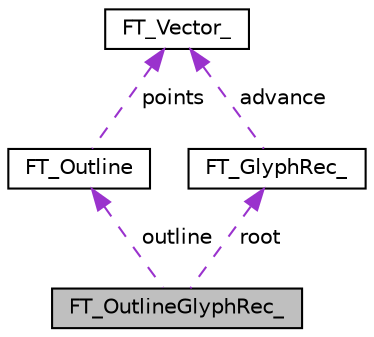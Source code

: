 digraph "FT_OutlineGlyphRec_"
{
 // LATEX_PDF_SIZE
  edge [fontname="Helvetica",fontsize="10",labelfontname="Helvetica",labelfontsize="10"];
  node [fontname="Helvetica",fontsize="10",shape=record];
  Node1 [label="FT_OutlineGlyphRec_",height=0.2,width=0.4,color="black", fillcolor="grey75", style="filled", fontcolor="black",tooltip=" "];
  Node2 -> Node1 [dir="back",color="darkorchid3",fontsize="10",style="dashed",label=" outline" ,fontname="Helvetica"];
  Node2 [label="FT_Outline",height=0.2,width=0.4,color="black", fillcolor="white", style="filled",URL="$structFT__Outline.html",tooltip=" "];
  Node3 -> Node2 [dir="back",color="darkorchid3",fontsize="10",style="dashed",label=" points" ,fontname="Helvetica"];
  Node3 [label="FT_Vector_",height=0.2,width=0.4,color="black", fillcolor="white", style="filled",URL="$structFT__Vector__.html",tooltip=" "];
  Node4 -> Node1 [dir="back",color="darkorchid3",fontsize="10",style="dashed",label=" root" ,fontname="Helvetica"];
  Node4 [label="FT_GlyphRec_",height=0.2,width=0.4,color="black", fillcolor="white", style="filled",URL="$structFT__GlyphRec__.html",tooltip=" "];
  Node3 -> Node4 [dir="back",color="darkorchid3",fontsize="10",style="dashed",label=" advance" ,fontname="Helvetica"];
}
